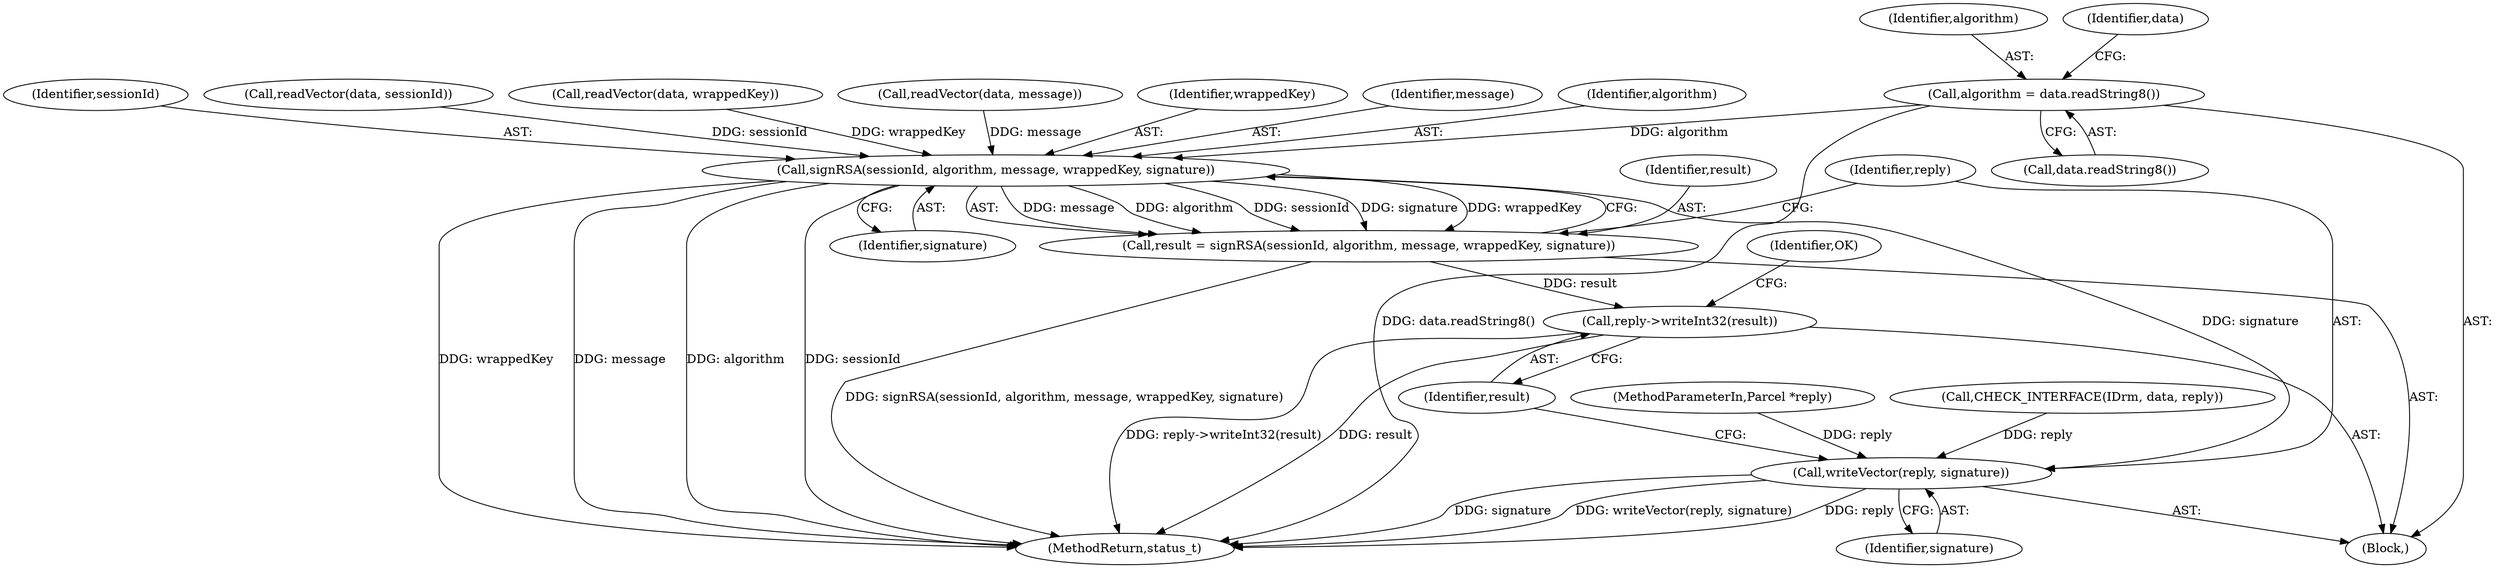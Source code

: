 digraph "0_Android_5a856f2092f7086aa0fea9ae06b9255befcdcd34@API" {
"1000849" [label="(Call,algorithm = data.readString8())"];
"1000861" [label="(Call,signRSA(sessionId, algorithm, message, wrappedKey, signature))"];
"1000859" [label="(Call,result = signRSA(sessionId, algorithm, message, wrappedKey, signature))"];
"1000870" [label="(Call,reply->writeInt32(result))"];
"1000867" [label="(Call,writeVector(reply, signature))"];
"1000861" [label="(Call,signRSA(sessionId, algorithm, message, wrappedKey, signature))"];
"1000836" [label="(Block,)"];
"1000852" [label="(Call,readVector(data, message))"];
"1000860" [label="(Identifier,result)"];
"1000865" [label="(Identifier,wrappedKey)"];
"1000873" [label="(Identifier,OK)"];
"1000864" [label="(Identifier,message)"];
"1000866" [label="(Identifier,signature)"];
"1000851" [label="(Call,data.readString8())"];
"1000863" [label="(Identifier,algorithm)"];
"1000869" [label="(Identifier,signature)"];
"1000867" [label="(Call,writeVector(reply, signature))"];
"1000849" [label="(Call,algorithm = data.readString8())"];
"1000850" [label="(Identifier,algorithm)"];
"1000859" [label="(Call,result = signRSA(sessionId, algorithm, message, wrappedKey, signature))"];
"1000837" [label="(Call,CHECK_INTERFACE(IDrm, data, reply))"];
"1000901" [label="(MethodReturn,status_t)"];
"1000853" [label="(Identifier,data)"];
"1000103" [label="(MethodParameterIn,Parcel *reply)"];
"1000871" [label="(Identifier,result)"];
"1000862" [label="(Identifier,sessionId)"];
"1000845" [label="(Call,readVector(data, sessionId))"];
"1000855" [label="(Call,readVector(data, wrappedKey))"];
"1000870" [label="(Call,reply->writeInt32(result))"];
"1000868" [label="(Identifier,reply)"];
"1000849" -> "1000836"  [label="AST: "];
"1000849" -> "1000851"  [label="CFG: "];
"1000850" -> "1000849"  [label="AST: "];
"1000851" -> "1000849"  [label="AST: "];
"1000853" -> "1000849"  [label="CFG: "];
"1000849" -> "1000901"  [label="DDG: data.readString8()"];
"1000849" -> "1000861"  [label="DDG: algorithm"];
"1000861" -> "1000859"  [label="AST: "];
"1000861" -> "1000866"  [label="CFG: "];
"1000862" -> "1000861"  [label="AST: "];
"1000863" -> "1000861"  [label="AST: "];
"1000864" -> "1000861"  [label="AST: "];
"1000865" -> "1000861"  [label="AST: "];
"1000866" -> "1000861"  [label="AST: "];
"1000859" -> "1000861"  [label="CFG: "];
"1000861" -> "1000901"  [label="DDG: wrappedKey"];
"1000861" -> "1000901"  [label="DDG: message"];
"1000861" -> "1000901"  [label="DDG: algorithm"];
"1000861" -> "1000901"  [label="DDG: sessionId"];
"1000861" -> "1000859"  [label="DDG: message"];
"1000861" -> "1000859"  [label="DDG: algorithm"];
"1000861" -> "1000859"  [label="DDG: sessionId"];
"1000861" -> "1000859"  [label="DDG: signature"];
"1000861" -> "1000859"  [label="DDG: wrappedKey"];
"1000845" -> "1000861"  [label="DDG: sessionId"];
"1000852" -> "1000861"  [label="DDG: message"];
"1000855" -> "1000861"  [label="DDG: wrappedKey"];
"1000861" -> "1000867"  [label="DDG: signature"];
"1000859" -> "1000836"  [label="AST: "];
"1000860" -> "1000859"  [label="AST: "];
"1000868" -> "1000859"  [label="CFG: "];
"1000859" -> "1000901"  [label="DDG: signRSA(sessionId, algorithm, message, wrappedKey, signature)"];
"1000859" -> "1000870"  [label="DDG: result"];
"1000870" -> "1000836"  [label="AST: "];
"1000870" -> "1000871"  [label="CFG: "];
"1000871" -> "1000870"  [label="AST: "];
"1000873" -> "1000870"  [label="CFG: "];
"1000870" -> "1000901"  [label="DDG: reply->writeInt32(result)"];
"1000870" -> "1000901"  [label="DDG: result"];
"1000867" -> "1000836"  [label="AST: "];
"1000867" -> "1000869"  [label="CFG: "];
"1000868" -> "1000867"  [label="AST: "];
"1000869" -> "1000867"  [label="AST: "];
"1000871" -> "1000867"  [label="CFG: "];
"1000867" -> "1000901"  [label="DDG: writeVector(reply, signature)"];
"1000867" -> "1000901"  [label="DDG: reply"];
"1000867" -> "1000901"  [label="DDG: signature"];
"1000837" -> "1000867"  [label="DDG: reply"];
"1000103" -> "1000867"  [label="DDG: reply"];
}
